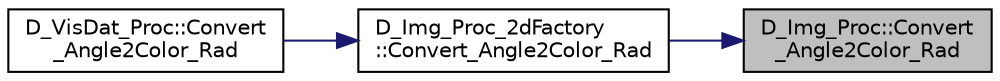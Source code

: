 digraph "D_Img_Proc::Convert_Angle2Color_Rad"
{
 // LATEX_PDF_SIZE
  edge [fontname="Helvetica",fontsize="10",labelfontname="Helvetica",labelfontsize="10"];
  node [fontname="Helvetica",fontsize="10",shape=record];
  rankdir="RL";
  Node1 [label="D_Img_Proc::Convert\l_Angle2Color_Rad",height=0.2,width=0.4,color="black", fillcolor="grey75", style="filled", fontcolor="black",tooltip=" "];
  Node1 -> Node2 [dir="back",color="midnightblue",fontsize="10",style="solid",fontname="Helvetica"];
  Node2 [label="D_Img_Proc_2dFactory\l::Convert_Angle2Color_Rad",height=0.2,width=0.4,color="black", fillcolor="white", style="filled",URL="$class_d___img___proc__2d_factory.html#a95509ab284e6480369df3224cfa15a14",tooltip=" "];
  Node2 -> Node3 [dir="back",color="midnightblue",fontsize="10",style="solid",fontname="Helvetica"];
  Node3 [label="D_VisDat_Proc::Convert\l_Angle2Color_Rad",height=0.2,width=0.4,color="black", fillcolor="white", style="filled",URL="$class_d___vis_dat___proc.html#a408a2ef39d371d29d7c4282803d12ce0",tooltip=" "];
}
